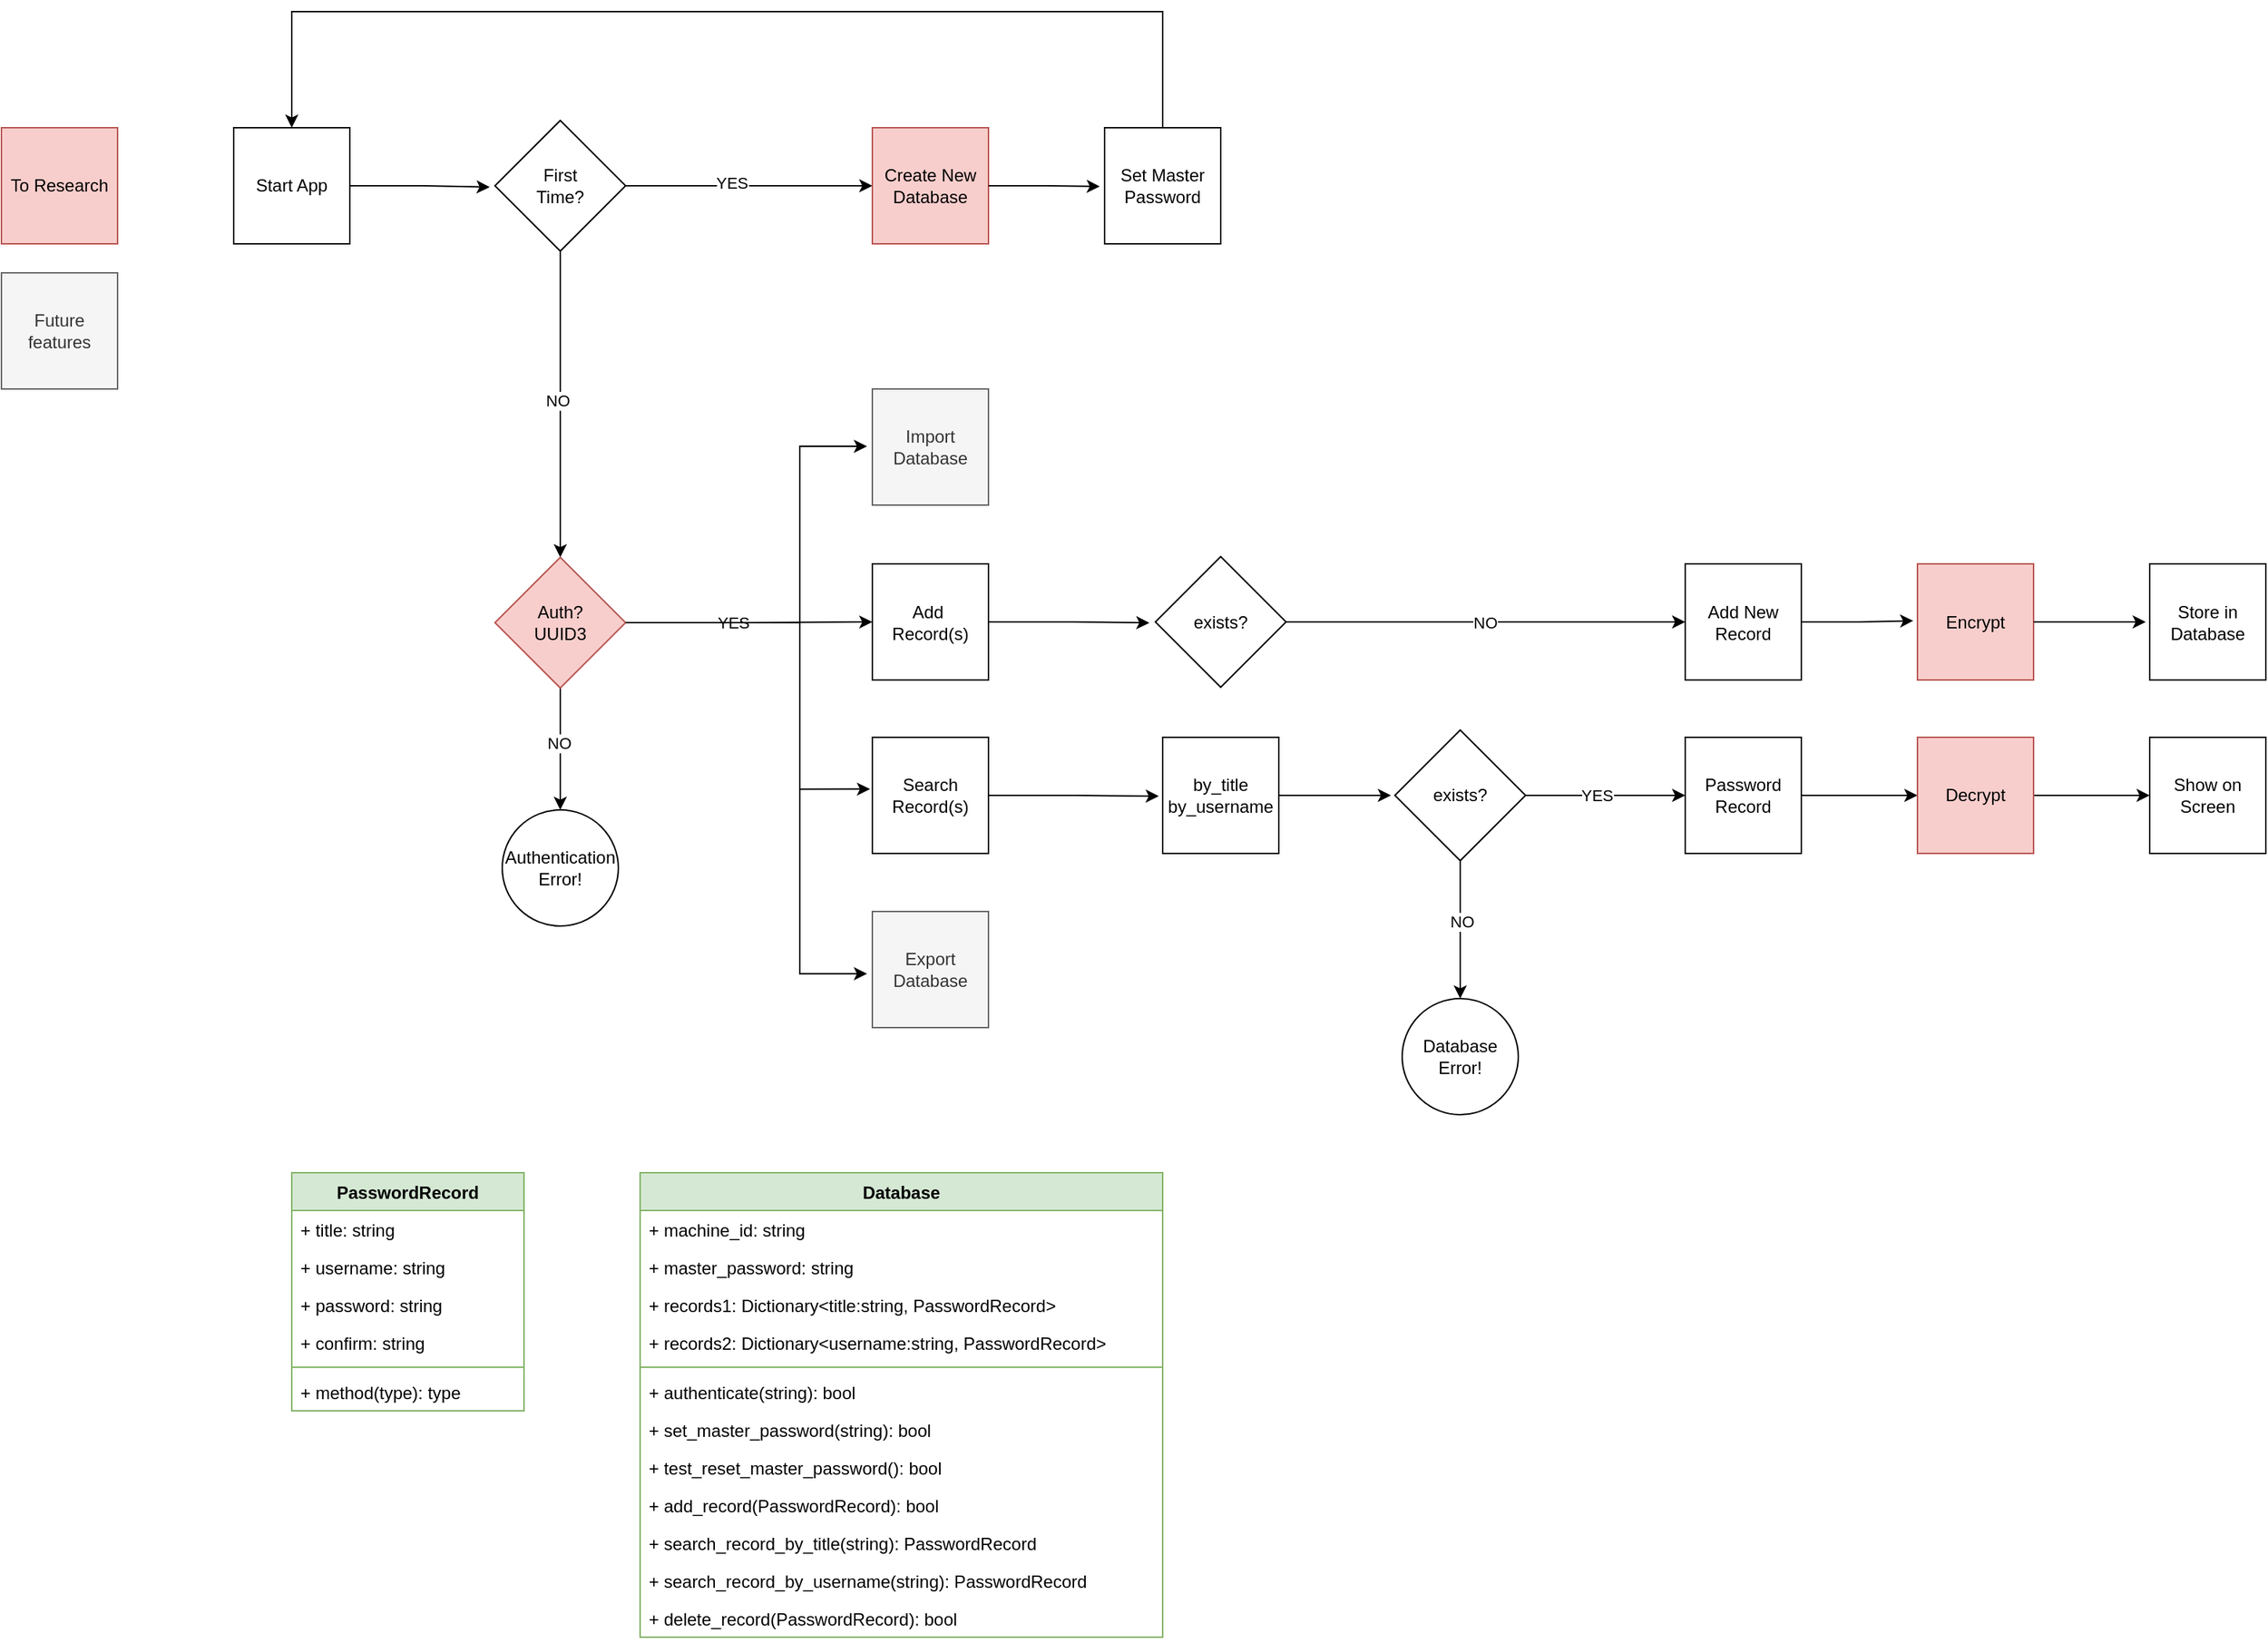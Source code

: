 <mxfile version="23.1.5" type="device">
  <diagram name="Page-1" id="Cv3YOdcuJNcbwwFZrNBa">
    <mxGraphModel dx="3108" dy="142" grid="1" gridSize="10" guides="1" tooltips="1" connect="1" arrows="1" fold="1" page="1" pageScale="1" pageWidth="1169" pageHeight="827" math="0" shadow="0">
      <root>
        <mxCell id="0" />
        <mxCell id="1" parent="0" />
        <mxCell id="9SKqTit1ZYMC5olBR_RQ-48" value="Start App" style="whiteSpace=wrap;html=1;aspect=fixed;" vertex="1" parent="1">
          <mxGeometry y="960" width="80" height="80" as="geometry" />
        </mxCell>
        <mxCell id="9SKqTit1ZYMC5olBR_RQ-61" style="edgeStyle=orthogonalEdgeStyle;rounded=0;orthogonalLoop=1;jettySize=auto;html=1;entryX=0;entryY=0.5;entryDx=0;entryDy=0;" edge="1" parent="1" source="9SKqTit1ZYMC5olBR_RQ-52" target="9SKqTit1ZYMC5olBR_RQ-59">
          <mxGeometry relative="1" as="geometry" />
        </mxCell>
        <mxCell id="9SKqTit1ZYMC5olBR_RQ-94" value="YES" style="edgeLabel;html=1;align=center;verticalAlign=middle;resizable=0;points=[];" vertex="1" connectable="0" parent="9SKqTit1ZYMC5olBR_RQ-61">
          <mxGeometry x="-0.149" y="2" relative="1" as="geometry">
            <mxPoint as="offset" />
          </mxGeometry>
        </mxCell>
        <mxCell id="9SKqTit1ZYMC5olBR_RQ-98" style="edgeStyle=orthogonalEdgeStyle;rounded=0;orthogonalLoop=1;jettySize=auto;html=1;entryX=0.5;entryY=0;entryDx=0;entryDy=0;" edge="1" parent="1" source="9SKqTit1ZYMC5olBR_RQ-52" target="9SKqTit1ZYMC5olBR_RQ-97">
          <mxGeometry relative="1" as="geometry" />
        </mxCell>
        <mxCell id="9SKqTit1ZYMC5olBR_RQ-99" value="NO" style="edgeLabel;html=1;align=center;verticalAlign=middle;resizable=0;points=[];" vertex="1" connectable="0" parent="9SKqTit1ZYMC5olBR_RQ-98">
          <mxGeometry x="-0.029" y="-2" relative="1" as="geometry">
            <mxPoint as="offset" />
          </mxGeometry>
        </mxCell>
        <mxCell id="9SKqTit1ZYMC5olBR_RQ-52" value="First&lt;br&gt;Time?" style="rhombus;whiteSpace=wrap;html=1;" vertex="1" parent="1">
          <mxGeometry x="180" y="955" width="90" height="90" as="geometry" />
        </mxCell>
        <mxCell id="9SKqTit1ZYMC5olBR_RQ-59" value="Create New&lt;br&gt;Database" style="whiteSpace=wrap;html=1;aspect=fixed;fillColor=#f8cecc;strokeColor=#b85450;" vertex="1" parent="1">
          <mxGeometry x="440" y="960" width="80" height="80" as="geometry" />
        </mxCell>
        <mxCell id="9SKqTit1ZYMC5olBR_RQ-64" style="edgeStyle=orthogonalEdgeStyle;rounded=0;orthogonalLoop=1;jettySize=auto;html=1;entryX=-0.04;entryY=0.51;entryDx=0;entryDy=0;entryPerimeter=0;" edge="1" parent="1" source="9SKqTit1ZYMC5olBR_RQ-48" target="9SKqTit1ZYMC5olBR_RQ-52">
          <mxGeometry relative="1" as="geometry" />
        </mxCell>
        <mxCell id="9SKqTit1ZYMC5olBR_RQ-65" value="Add&amp;nbsp; Record(s)" style="whiteSpace=wrap;html=1;aspect=fixed;" vertex="1" parent="1">
          <mxGeometry x="440" y="1260.5" width="80" height="80" as="geometry" />
        </mxCell>
        <mxCell id="9SKqTit1ZYMC5olBR_RQ-69" value="Import&lt;br&gt;Database" style="whiteSpace=wrap;html=1;aspect=fixed;fillColor=#f5f5f5;fontColor=#333333;strokeColor=#666666;" vertex="1" parent="1">
          <mxGeometry x="440" y="1140" width="80" height="80" as="geometry" />
        </mxCell>
        <mxCell id="9SKqTit1ZYMC5olBR_RQ-93" style="edgeStyle=orthogonalEdgeStyle;rounded=0;orthogonalLoop=1;jettySize=auto;html=1;entryX=0.5;entryY=0;entryDx=0;entryDy=0;" edge="1" parent="1" source="9SKqTit1ZYMC5olBR_RQ-91" target="9SKqTit1ZYMC5olBR_RQ-48">
          <mxGeometry relative="1" as="geometry">
            <Array as="points">
              <mxPoint x="640" y="880" />
              <mxPoint x="40" y="880" />
            </Array>
          </mxGeometry>
        </mxCell>
        <mxCell id="9SKqTit1ZYMC5olBR_RQ-91" value="Set Master&lt;br&gt;Password" style="whiteSpace=wrap;html=1;aspect=fixed;" vertex="1" parent="1">
          <mxGeometry x="600" y="960" width="80" height="80" as="geometry" />
        </mxCell>
        <mxCell id="9SKqTit1ZYMC5olBR_RQ-92" style="edgeStyle=orthogonalEdgeStyle;rounded=0;orthogonalLoop=1;jettySize=auto;html=1;entryX=-0.041;entryY=0.506;entryDx=0;entryDy=0;entryPerimeter=0;" edge="1" parent="1" source="9SKqTit1ZYMC5olBR_RQ-59" target="9SKqTit1ZYMC5olBR_RQ-91">
          <mxGeometry relative="1" as="geometry" />
        </mxCell>
        <mxCell id="9SKqTit1ZYMC5olBR_RQ-100" style="edgeStyle=orthogonalEdgeStyle;rounded=0;orthogonalLoop=1;jettySize=auto;html=1;entryX=0;entryY=0.5;entryDx=0;entryDy=0;" edge="1" parent="1" source="9SKqTit1ZYMC5olBR_RQ-97" target="9SKqTit1ZYMC5olBR_RQ-65">
          <mxGeometry relative="1" as="geometry" />
        </mxCell>
        <mxCell id="9SKqTit1ZYMC5olBR_RQ-104" style="edgeStyle=orthogonalEdgeStyle;rounded=0;orthogonalLoop=1;jettySize=auto;html=1;entryX=0.5;entryY=0;entryDx=0;entryDy=0;" edge="1" parent="1" source="9SKqTit1ZYMC5olBR_RQ-97" target="9SKqTit1ZYMC5olBR_RQ-103">
          <mxGeometry relative="1" as="geometry" />
        </mxCell>
        <mxCell id="9SKqTit1ZYMC5olBR_RQ-105" value="NO" style="edgeLabel;html=1;align=center;verticalAlign=middle;resizable=0;points=[];" vertex="1" connectable="0" parent="9SKqTit1ZYMC5olBR_RQ-104">
          <mxGeometry x="-0.094" y="-1" relative="1" as="geometry">
            <mxPoint as="offset" />
          </mxGeometry>
        </mxCell>
        <mxCell id="9SKqTit1ZYMC5olBR_RQ-97" value="Auth?&lt;br&gt;UUID3" style="rhombus;whiteSpace=wrap;html=1;fillColor=#f8cecc;strokeColor=#b85450;" vertex="1" parent="1">
          <mxGeometry x="180" y="1256" width="90" height="90" as="geometry" />
        </mxCell>
        <mxCell id="9SKqTit1ZYMC5olBR_RQ-101" style="edgeStyle=orthogonalEdgeStyle;rounded=0;orthogonalLoop=1;jettySize=auto;html=1;entryX=-0.046;entryY=0.494;entryDx=0;entryDy=0;entryPerimeter=0;" edge="1" parent="1" source="9SKqTit1ZYMC5olBR_RQ-97" target="9SKqTit1ZYMC5olBR_RQ-69">
          <mxGeometry relative="1" as="geometry">
            <Array as="points">
              <mxPoint x="390" y="1301" />
              <mxPoint x="390" y="1179" />
            </Array>
          </mxGeometry>
        </mxCell>
        <mxCell id="9SKqTit1ZYMC5olBR_RQ-102" value="YES" style="edgeLabel;html=1;align=center;verticalAlign=middle;resizable=0;points=[];" vertex="1" connectable="0" parent="9SKqTit1ZYMC5olBR_RQ-101">
          <mxGeometry x="-0.489" relative="1" as="geometry">
            <mxPoint as="offset" />
          </mxGeometry>
        </mxCell>
        <mxCell id="9SKqTit1ZYMC5olBR_RQ-103" value="Authentication&lt;br&gt;Error!" style="ellipse;whiteSpace=wrap;html=1;" vertex="1" parent="1">
          <mxGeometry x="185" y="1430" width="80" height="80" as="geometry" />
        </mxCell>
        <mxCell id="9SKqTit1ZYMC5olBR_RQ-106" value="Search&lt;br&gt;Record(s)" style="whiteSpace=wrap;html=1;aspect=fixed;" vertex="1" parent="1">
          <mxGeometry x="440" y="1380" width="80" height="80" as="geometry" />
        </mxCell>
        <mxCell id="9SKqTit1ZYMC5olBR_RQ-107" style="edgeStyle=orthogonalEdgeStyle;rounded=0;orthogonalLoop=1;jettySize=auto;html=1;entryX=-0.02;entryY=0.446;entryDx=0;entryDy=0;entryPerimeter=0;" edge="1" parent="1" source="9SKqTit1ZYMC5olBR_RQ-97" target="9SKqTit1ZYMC5olBR_RQ-106">
          <mxGeometry relative="1" as="geometry">
            <Array as="points">
              <mxPoint x="390" y="1301" />
              <mxPoint x="390" y="1416" />
            </Array>
          </mxGeometry>
        </mxCell>
        <mxCell id="9SKqTit1ZYMC5olBR_RQ-109" value="Export Database" style="whiteSpace=wrap;html=1;aspect=fixed;fillColor=#f5f5f5;fontColor=#333333;strokeColor=#666666;" vertex="1" parent="1">
          <mxGeometry x="440" y="1500" width="80" height="80" as="geometry" />
        </mxCell>
        <mxCell id="9SKqTit1ZYMC5olBR_RQ-110" style="edgeStyle=orthogonalEdgeStyle;rounded=0;orthogonalLoop=1;jettySize=auto;html=1;entryX=-0.046;entryY=0.536;entryDx=0;entryDy=0;entryPerimeter=0;" edge="1" parent="1" source="9SKqTit1ZYMC5olBR_RQ-97" target="9SKqTit1ZYMC5olBR_RQ-109">
          <mxGeometry relative="1" as="geometry">
            <Array as="points">
              <mxPoint x="390" y="1301" />
              <mxPoint x="390" y="1543" />
            </Array>
          </mxGeometry>
        </mxCell>
        <mxCell id="9SKqTit1ZYMC5olBR_RQ-112" value="PasswordRecord" style="swimlane;fontStyle=1;align=center;verticalAlign=top;childLayout=stackLayout;horizontal=1;startSize=26;horizontalStack=0;resizeParent=1;resizeParentMax=0;resizeLast=0;collapsible=1;marginBottom=0;whiteSpace=wrap;html=1;fillColor=#d5e8d4;strokeColor=#82b366;" vertex="1" parent="1">
          <mxGeometry x="40" y="1680" width="160" height="164" as="geometry" />
        </mxCell>
        <mxCell id="9SKqTit1ZYMC5olBR_RQ-125" value="+ title: string" style="text;strokeColor=none;fillColor=none;align=left;verticalAlign=top;spacingLeft=4;spacingRight=4;overflow=hidden;rotatable=0;points=[[0,0.5],[1,0.5]];portConstraint=eastwest;whiteSpace=wrap;html=1;" vertex="1" parent="9SKqTit1ZYMC5olBR_RQ-112">
          <mxGeometry y="26" width="160" height="26" as="geometry" />
        </mxCell>
        <mxCell id="9SKqTit1ZYMC5olBR_RQ-113" value="+ username: string" style="text;strokeColor=none;fillColor=none;align=left;verticalAlign=top;spacingLeft=4;spacingRight=4;overflow=hidden;rotatable=0;points=[[0,0.5],[1,0.5]];portConstraint=eastwest;whiteSpace=wrap;html=1;" vertex="1" parent="9SKqTit1ZYMC5olBR_RQ-112">
          <mxGeometry y="52" width="160" height="26" as="geometry" />
        </mxCell>
        <mxCell id="9SKqTit1ZYMC5olBR_RQ-116" value="+ password: string" style="text;strokeColor=none;fillColor=none;align=left;verticalAlign=top;spacingLeft=4;spacingRight=4;overflow=hidden;rotatable=0;points=[[0,0.5],[1,0.5]];portConstraint=eastwest;whiteSpace=wrap;html=1;" vertex="1" parent="9SKqTit1ZYMC5olBR_RQ-112">
          <mxGeometry y="78" width="160" height="26" as="geometry" />
        </mxCell>
        <mxCell id="9SKqTit1ZYMC5olBR_RQ-117" value="+ confirm: string" style="text;strokeColor=none;fillColor=none;align=left;verticalAlign=top;spacingLeft=4;spacingRight=4;overflow=hidden;rotatable=0;points=[[0,0.5],[1,0.5]];portConstraint=eastwest;whiteSpace=wrap;html=1;" vertex="1" parent="9SKqTit1ZYMC5olBR_RQ-112">
          <mxGeometry y="104" width="160" height="26" as="geometry" />
        </mxCell>
        <mxCell id="9SKqTit1ZYMC5olBR_RQ-114" value="" style="line;strokeWidth=1;fillColor=none;align=left;verticalAlign=middle;spacingTop=-1;spacingLeft=3;spacingRight=3;rotatable=0;labelPosition=right;points=[];portConstraint=eastwest;strokeColor=inherit;" vertex="1" parent="9SKqTit1ZYMC5olBR_RQ-112">
          <mxGeometry y="130" width="160" height="8" as="geometry" />
        </mxCell>
        <mxCell id="9SKqTit1ZYMC5olBR_RQ-115" value="+ method(type): type" style="text;strokeColor=none;fillColor=none;align=left;verticalAlign=top;spacingLeft=4;spacingRight=4;overflow=hidden;rotatable=0;points=[[0,0.5],[1,0.5]];portConstraint=eastwest;whiteSpace=wrap;html=1;" vertex="1" parent="9SKqTit1ZYMC5olBR_RQ-112">
          <mxGeometry y="138" width="160" height="26" as="geometry" />
        </mxCell>
        <mxCell id="9SKqTit1ZYMC5olBR_RQ-134" value="Database" style="swimlane;fontStyle=1;align=center;verticalAlign=top;childLayout=stackLayout;horizontal=1;startSize=26;horizontalStack=0;resizeParent=1;resizeParentMax=0;resizeLast=0;collapsible=1;marginBottom=0;whiteSpace=wrap;html=1;fillColor=#d5e8d4;strokeColor=#82b366;" vertex="1" parent="1">
          <mxGeometry x="280" y="1680" width="360" height="320" as="geometry" />
        </mxCell>
        <mxCell id="9SKqTit1ZYMC5olBR_RQ-135" value="+ machine_id: string" style="text;strokeColor=none;fillColor=none;align=left;verticalAlign=top;spacingLeft=4;spacingRight=4;overflow=hidden;rotatable=0;points=[[0,0.5],[1,0.5]];portConstraint=eastwest;whiteSpace=wrap;html=1;" vertex="1" parent="9SKqTit1ZYMC5olBR_RQ-134">
          <mxGeometry y="26" width="360" height="26" as="geometry" />
        </mxCell>
        <mxCell id="9SKqTit1ZYMC5olBR_RQ-136" value="+ master_password: string" style="text;strokeColor=none;fillColor=none;align=left;verticalAlign=top;spacingLeft=4;spacingRight=4;overflow=hidden;rotatable=0;points=[[0,0.5],[1,0.5]];portConstraint=eastwest;whiteSpace=wrap;html=1;" vertex="1" parent="9SKqTit1ZYMC5olBR_RQ-134">
          <mxGeometry y="52" width="360" height="26" as="geometry" />
        </mxCell>
        <mxCell id="9SKqTit1ZYMC5olBR_RQ-138" value="+ records1: Dictionary&amp;lt;title:string, PasswordRecord&amp;gt;" style="text;strokeColor=none;fillColor=none;align=left;verticalAlign=top;spacingLeft=4;spacingRight=4;overflow=hidden;rotatable=0;points=[[0,0.5],[1,0.5]];portConstraint=eastwest;whiteSpace=wrap;html=1;" vertex="1" parent="9SKqTit1ZYMC5olBR_RQ-134">
          <mxGeometry y="78" width="360" height="26" as="geometry" />
        </mxCell>
        <mxCell id="9SKqTit1ZYMC5olBR_RQ-145" value="+ records2: Dictionary&amp;lt;username:string, PasswordRecord&amp;gt;" style="text;strokeColor=none;fillColor=none;align=left;verticalAlign=top;spacingLeft=4;spacingRight=4;overflow=hidden;rotatable=0;points=[[0,0.5],[1,0.5]];portConstraint=eastwest;whiteSpace=wrap;html=1;" vertex="1" parent="9SKqTit1ZYMC5olBR_RQ-134">
          <mxGeometry y="104" width="360" height="26" as="geometry" />
        </mxCell>
        <mxCell id="9SKqTit1ZYMC5olBR_RQ-139" value="" style="line;strokeWidth=1;fillColor=none;align=left;verticalAlign=middle;spacingTop=-1;spacingLeft=3;spacingRight=3;rotatable=0;labelPosition=right;points=[];portConstraint=eastwest;strokeColor=inherit;" vertex="1" parent="9SKqTit1ZYMC5olBR_RQ-134">
          <mxGeometry y="130" width="360" height="8" as="geometry" />
        </mxCell>
        <mxCell id="9SKqTit1ZYMC5olBR_RQ-140" value="+ authenticate(string): bool" style="text;strokeColor=none;fillColor=none;align=left;verticalAlign=top;spacingLeft=4;spacingRight=4;overflow=hidden;rotatable=0;points=[[0,0.5],[1,0.5]];portConstraint=eastwest;whiteSpace=wrap;html=1;" vertex="1" parent="9SKqTit1ZYMC5olBR_RQ-134">
          <mxGeometry y="138" width="360" height="26" as="geometry" />
        </mxCell>
        <mxCell id="9SKqTit1ZYMC5olBR_RQ-146" value="+ set_master_password(string): bool" style="text;strokeColor=none;fillColor=none;align=left;verticalAlign=top;spacingLeft=4;spacingRight=4;overflow=hidden;rotatable=0;points=[[0,0.5],[1,0.5]];portConstraint=eastwest;whiteSpace=wrap;html=1;" vertex="1" parent="9SKqTit1ZYMC5olBR_RQ-134">
          <mxGeometry y="164" width="360" height="26" as="geometry" />
        </mxCell>
        <mxCell id="9SKqTit1ZYMC5olBR_RQ-147" value="+ test_reset_master_password(): bool" style="text;strokeColor=none;fillColor=none;align=left;verticalAlign=top;spacingLeft=4;spacingRight=4;overflow=hidden;rotatable=0;points=[[0,0.5],[1,0.5]];portConstraint=eastwest;whiteSpace=wrap;html=1;" vertex="1" parent="9SKqTit1ZYMC5olBR_RQ-134">
          <mxGeometry y="190" width="360" height="26" as="geometry" />
        </mxCell>
        <mxCell id="9SKqTit1ZYMC5olBR_RQ-141" value="+ add_record(PasswordRecord): bool" style="text;strokeColor=none;fillColor=none;align=left;verticalAlign=top;spacingLeft=4;spacingRight=4;overflow=hidden;rotatable=0;points=[[0,0.5],[1,0.5]];portConstraint=eastwest;whiteSpace=wrap;html=1;" vertex="1" parent="9SKqTit1ZYMC5olBR_RQ-134">
          <mxGeometry y="216" width="360" height="26" as="geometry" />
        </mxCell>
        <mxCell id="9SKqTit1ZYMC5olBR_RQ-143" value="+ search_record_by_title(string): PasswordRecord" style="text;strokeColor=none;fillColor=none;align=left;verticalAlign=top;spacingLeft=4;spacingRight=4;overflow=hidden;rotatable=0;points=[[0,0.5],[1,0.5]];portConstraint=eastwest;whiteSpace=wrap;html=1;" vertex="1" parent="9SKqTit1ZYMC5olBR_RQ-134">
          <mxGeometry y="242" width="360" height="26" as="geometry" />
        </mxCell>
        <mxCell id="9SKqTit1ZYMC5olBR_RQ-142" value="+ search_record_by_username(string): PasswordRecord" style="text;strokeColor=none;fillColor=none;align=left;verticalAlign=top;spacingLeft=4;spacingRight=4;overflow=hidden;rotatable=0;points=[[0,0.5],[1,0.5]];portConstraint=eastwest;whiteSpace=wrap;html=1;" vertex="1" parent="9SKqTit1ZYMC5olBR_RQ-134">
          <mxGeometry y="268" width="360" height="26" as="geometry" />
        </mxCell>
        <mxCell id="9SKqTit1ZYMC5olBR_RQ-144" value="+ delete_record(PasswordRecord): bool" style="text;strokeColor=none;fillColor=none;align=left;verticalAlign=top;spacingLeft=4;spacingRight=4;overflow=hidden;rotatable=0;points=[[0,0.5],[1,0.5]];portConstraint=eastwest;whiteSpace=wrap;html=1;" vertex="1" parent="9SKqTit1ZYMC5olBR_RQ-134">
          <mxGeometry y="294" width="360" height="26" as="geometry" />
        </mxCell>
        <mxCell id="9SKqTit1ZYMC5olBR_RQ-148" value="by_title&lt;br&gt;by_username" style="whiteSpace=wrap;html=1;aspect=fixed;" vertex="1" parent="1">
          <mxGeometry x="640" y="1380" width="80" height="80" as="geometry" />
        </mxCell>
        <mxCell id="9SKqTit1ZYMC5olBR_RQ-149" style="edgeStyle=orthogonalEdgeStyle;rounded=0;orthogonalLoop=1;jettySize=auto;html=1;entryX=-0.033;entryY=0.507;entryDx=0;entryDy=0;entryPerimeter=0;" edge="1" parent="1" source="9SKqTit1ZYMC5olBR_RQ-106" target="9SKqTit1ZYMC5olBR_RQ-148">
          <mxGeometry relative="1" as="geometry" />
        </mxCell>
        <mxCell id="9SKqTit1ZYMC5olBR_RQ-154" style="edgeStyle=orthogonalEdgeStyle;rounded=0;orthogonalLoop=1;jettySize=auto;html=1;entryX=0;entryY=0.5;entryDx=0;entryDy=0;" edge="1" parent="1" source="9SKqTit1ZYMC5olBR_RQ-151" target="9SKqTit1ZYMC5olBR_RQ-153">
          <mxGeometry relative="1" as="geometry" />
        </mxCell>
        <mxCell id="9SKqTit1ZYMC5olBR_RQ-159" value="YES" style="edgeLabel;html=1;align=center;verticalAlign=middle;resizable=0;points=[];" vertex="1" connectable="0" parent="9SKqTit1ZYMC5olBR_RQ-154">
          <mxGeometry x="-0.11" relative="1" as="geometry">
            <mxPoint as="offset" />
          </mxGeometry>
        </mxCell>
        <mxCell id="9SKqTit1ZYMC5olBR_RQ-157" style="edgeStyle=orthogonalEdgeStyle;rounded=0;orthogonalLoop=1;jettySize=auto;html=1;entryX=0.5;entryY=0;entryDx=0;entryDy=0;" edge="1" parent="1" source="9SKqTit1ZYMC5olBR_RQ-151" target="9SKqTit1ZYMC5olBR_RQ-155">
          <mxGeometry relative="1" as="geometry" />
        </mxCell>
        <mxCell id="9SKqTit1ZYMC5olBR_RQ-158" value="NO" style="edgeLabel;html=1;align=center;verticalAlign=middle;resizable=0;points=[];" vertex="1" connectable="0" parent="9SKqTit1ZYMC5olBR_RQ-157">
          <mxGeometry x="-0.119" y="1" relative="1" as="geometry">
            <mxPoint as="offset" />
          </mxGeometry>
        </mxCell>
        <mxCell id="9SKqTit1ZYMC5olBR_RQ-151" value="exists?" style="rhombus;whiteSpace=wrap;html=1;" vertex="1" parent="1">
          <mxGeometry x="800" y="1375" width="90" height="90" as="geometry" />
        </mxCell>
        <mxCell id="9SKqTit1ZYMC5olBR_RQ-152" style="edgeStyle=orthogonalEdgeStyle;rounded=0;orthogonalLoop=1;jettySize=auto;html=1;entryX=-0.03;entryY=0.5;entryDx=0;entryDy=0;entryPerimeter=0;" edge="1" parent="1" source="9SKqTit1ZYMC5olBR_RQ-148" target="9SKqTit1ZYMC5olBR_RQ-151">
          <mxGeometry relative="1" as="geometry" />
        </mxCell>
        <mxCell id="9SKqTit1ZYMC5olBR_RQ-174" style="edgeStyle=orthogonalEdgeStyle;rounded=0;orthogonalLoop=1;jettySize=auto;html=1;entryX=0;entryY=0.5;entryDx=0;entryDy=0;" edge="1" parent="1" source="9SKqTit1ZYMC5olBR_RQ-153" target="9SKqTit1ZYMC5olBR_RQ-173">
          <mxGeometry relative="1" as="geometry" />
        </mxCell>
        <mxCell id="9SKqTit1ZYMC5olBR_RQ-153" value="Password&lt;br&gt;Record" style="whiteSpace=wrap;html=1;aspect=fixed;" vertex="1" parent="1">
          <mxGeometry x="1000" y="1380" width="80" height="80" as="geometry" />
        </mxCell>
        <mxCell id="9SKqTit1ZYMC5olBR_RQ-155" value="Database&lt;br&gt;Error!" style="ellipse;whiteSpace=wrap;html=1;" vertex="1" parent="1">
          <mxGeometry x="805" y="1560" width="80" height="80" as="geometry" />
        </mxCell>
        <mxCell id="9SKqTit1ZYMC5olBR_RQ-165" style="edgeStyle=orthogonalEdgeStyle;rounded=0;orthogonalLoop=1;jettySize=auto;html=1;entryX=0;entryY=0.5;entryDx=0;entryDy=0;" edge="1" parent="1" source="9SKqTit1ZYMC5olBR_RQ-160" target="9SKqTit1ZYMC5olBR_RQ-164">
          <mxGeometry relative="1" as="geometry" />
        </mxCell>
        <mxCell id="9SKqTit1ZYMC5olBR_RQ-166" value="NO" style="edgeLabel;html=1;align=center;verticalAlign=middle;resizable=0;points=[];" vertex="1" connectable="0" parent="9SKqTit1ZYMC5olBR_RQ-165">
          <mxGeometry x="-0.009" relative="1" as="geometry">
            <mxPoint as="offset" />
          </mxGeometry>
        </mxCell>
        <mxCell id="9SKqTit1ZYMC5olBR_RQ-160" value="exists?" style="rhombus;whiteSpace=wrap;html=1;" vertex="1" parent="1">
          <mxGeometry x="635" y="1255.5" width="90" height="90" as="geometry" />
        </mxCell>
        <mxCell id="9SKqTit1ZYMC5olBR_RQ-161" style="edgeStyle=orthogonalEdgeStyle;rounded=0;orthogonalLoop=1;jettySize=auto;html=1;entryX=-0.046;entryY=0.507;entryDx=0;entryDy=0;entryPerimeter=0;" edge="1" parent="1" source="9SKqTit1ZYMC5olBR_RQ-65" target="9SKqTit1ZYMC5olBR_RQ-160">
          <mxGeometry relative="1" as="geometry" />
        </mxCell>
        <mxCell id="9SKqTit1ZYMC5olBR_RQ-164" value="Add New&lt;br&gt;Record" style="whiteSpace=wrap;html=1;aspect=fixed;" vertex="1" parent="1">
          <mxGeometry x="1000" y="1260.5" width="80" height="80" as="geometry" />
        </mxCell>
        <mxCell id="9SKqTit1ZYMC5olBR_RQ-168" value="Encrypt" style="whiteSpace=wrap;html=1;aspect=fixed;fillColor=#f8cecc;strokeColor=#b85450;" vertex="1" parent="1">
          <mxGeometry x="1160" y="1260.5" width="80" height="80" as="geometry" />
        </mxCell>
        <mxCell id="9SKqTit1ZYMC5olBR_RQ-169" value="Store in&lt;br&gt;Database" style="whiteSpace=wrap;html=1;aspect=fixed;" vertex="1" parent="1">
          <mxGeometry x="1320" y="1260.5" width="80" height="80" as="geometry" />
        </mxCell>
        <mxCell id="9SKqTit1ZYMC5olBR_RQ-171" style="edgeStyle=orthogonalEdgeStyle;rounded=0;orthogonalLoop=1;jettySize=auto;html=1;entryX=-0.036;entryY=0.49;entryDx=0;entryDy=0;entryPerimeter=0;" edge="1" parent="1" source="9SKqTit1ZYMC5olBR_RQ-164" target="9SKqTit1ZYMC5olBR_RQ-168">
          <mxGeometry relative="1" as="geometry" />
        </mxCell>
        <mxCell id="9SKqTit1ZYMC5olBR_RQ-172" style="edgeStyle=orthogonalEdgeStyle;rounded=0;orthogonalLoop=1;jettySize=auto;html=1;entryX=-0.034;entryY=0.5;entryDx=0;entryDy=0;entryPerimeter=0;" edge="1" parent="1" source="9SKqTit1ZYMC5olBR_RQ-168" target="9SKqTit1ZYMC5olBR_RQ-169">
          <mxGeometry relative="1" as="geometry" />
        </mxCell>
        <mxCell id="9SKqTit1ZYMC5olBR_RQ-176" style="edgeStyle=orthogonalEdgeStyle;rounded=0;orthogonalLoop=1;jettySize=auto;html=1;entryX=0;entryY=0.5;entryDx=0;entryDy=0;" edge="1" parent="1" source="9SKqTit1ZYMC5olBR_RQ-173" target="9SKqTit1ZYMC5olBR_RQ-175">
          <mxGeometry relative="1" as="geometry" />
        </mxCell>
        <mxCell id="9SKqTit1ZYMC5olBR_RQ-173" value="Decrypt" style="whiteSpace=wrap;html=1;aspect=fixed;fillColor=#f8cecc;strokeColor=#b85450;" vertex="1" parent="1">
          <mxGeometry x="1160" y="1380" width="80" height="80" as="geometry" />
        </mxCell>
        <mxCell id="9SKqTit1ZYMC5olBR_RQ-175" value="Show on&lt;br&gt;Screen" style="whiteSpace=wrap;html=1;aspect=fixed;" vertex="1" parent="1">
          <mxGeometry x="1320" y="1380" width="80" height="80" as="geometry" />
        </mxCell>
        <mxCell id="9SKqTit1ZYMC5olBR_RQ-177" value="To Research" style="whiteSpace=wrap;html=1;aspect=fixed;fillColor=#f8cecc;strokeColor=#b85450;" vertex="1" parent="1">
          <mxGeometry x="-160" y="960" width="80" height="80" as="geometry" />
        </mxCell>
        <mxCell id="9SKqTit1ZYMC5olBR_RQ-178" value="Future&lt;br&gt;features" style="whiteSpace=wrap;html=1;aspect=fixed;fillColor=#f5f5f5;fontColor=#333333;strokeColor=#666666;" vertex="1" parent="1">
          <mxGeometry x="-160" y="1060" width="80" height="80" as="geometry" />
        </mxCell>
      </root>
    </mxGraphModel>
  </diagram>
</mxfile>
